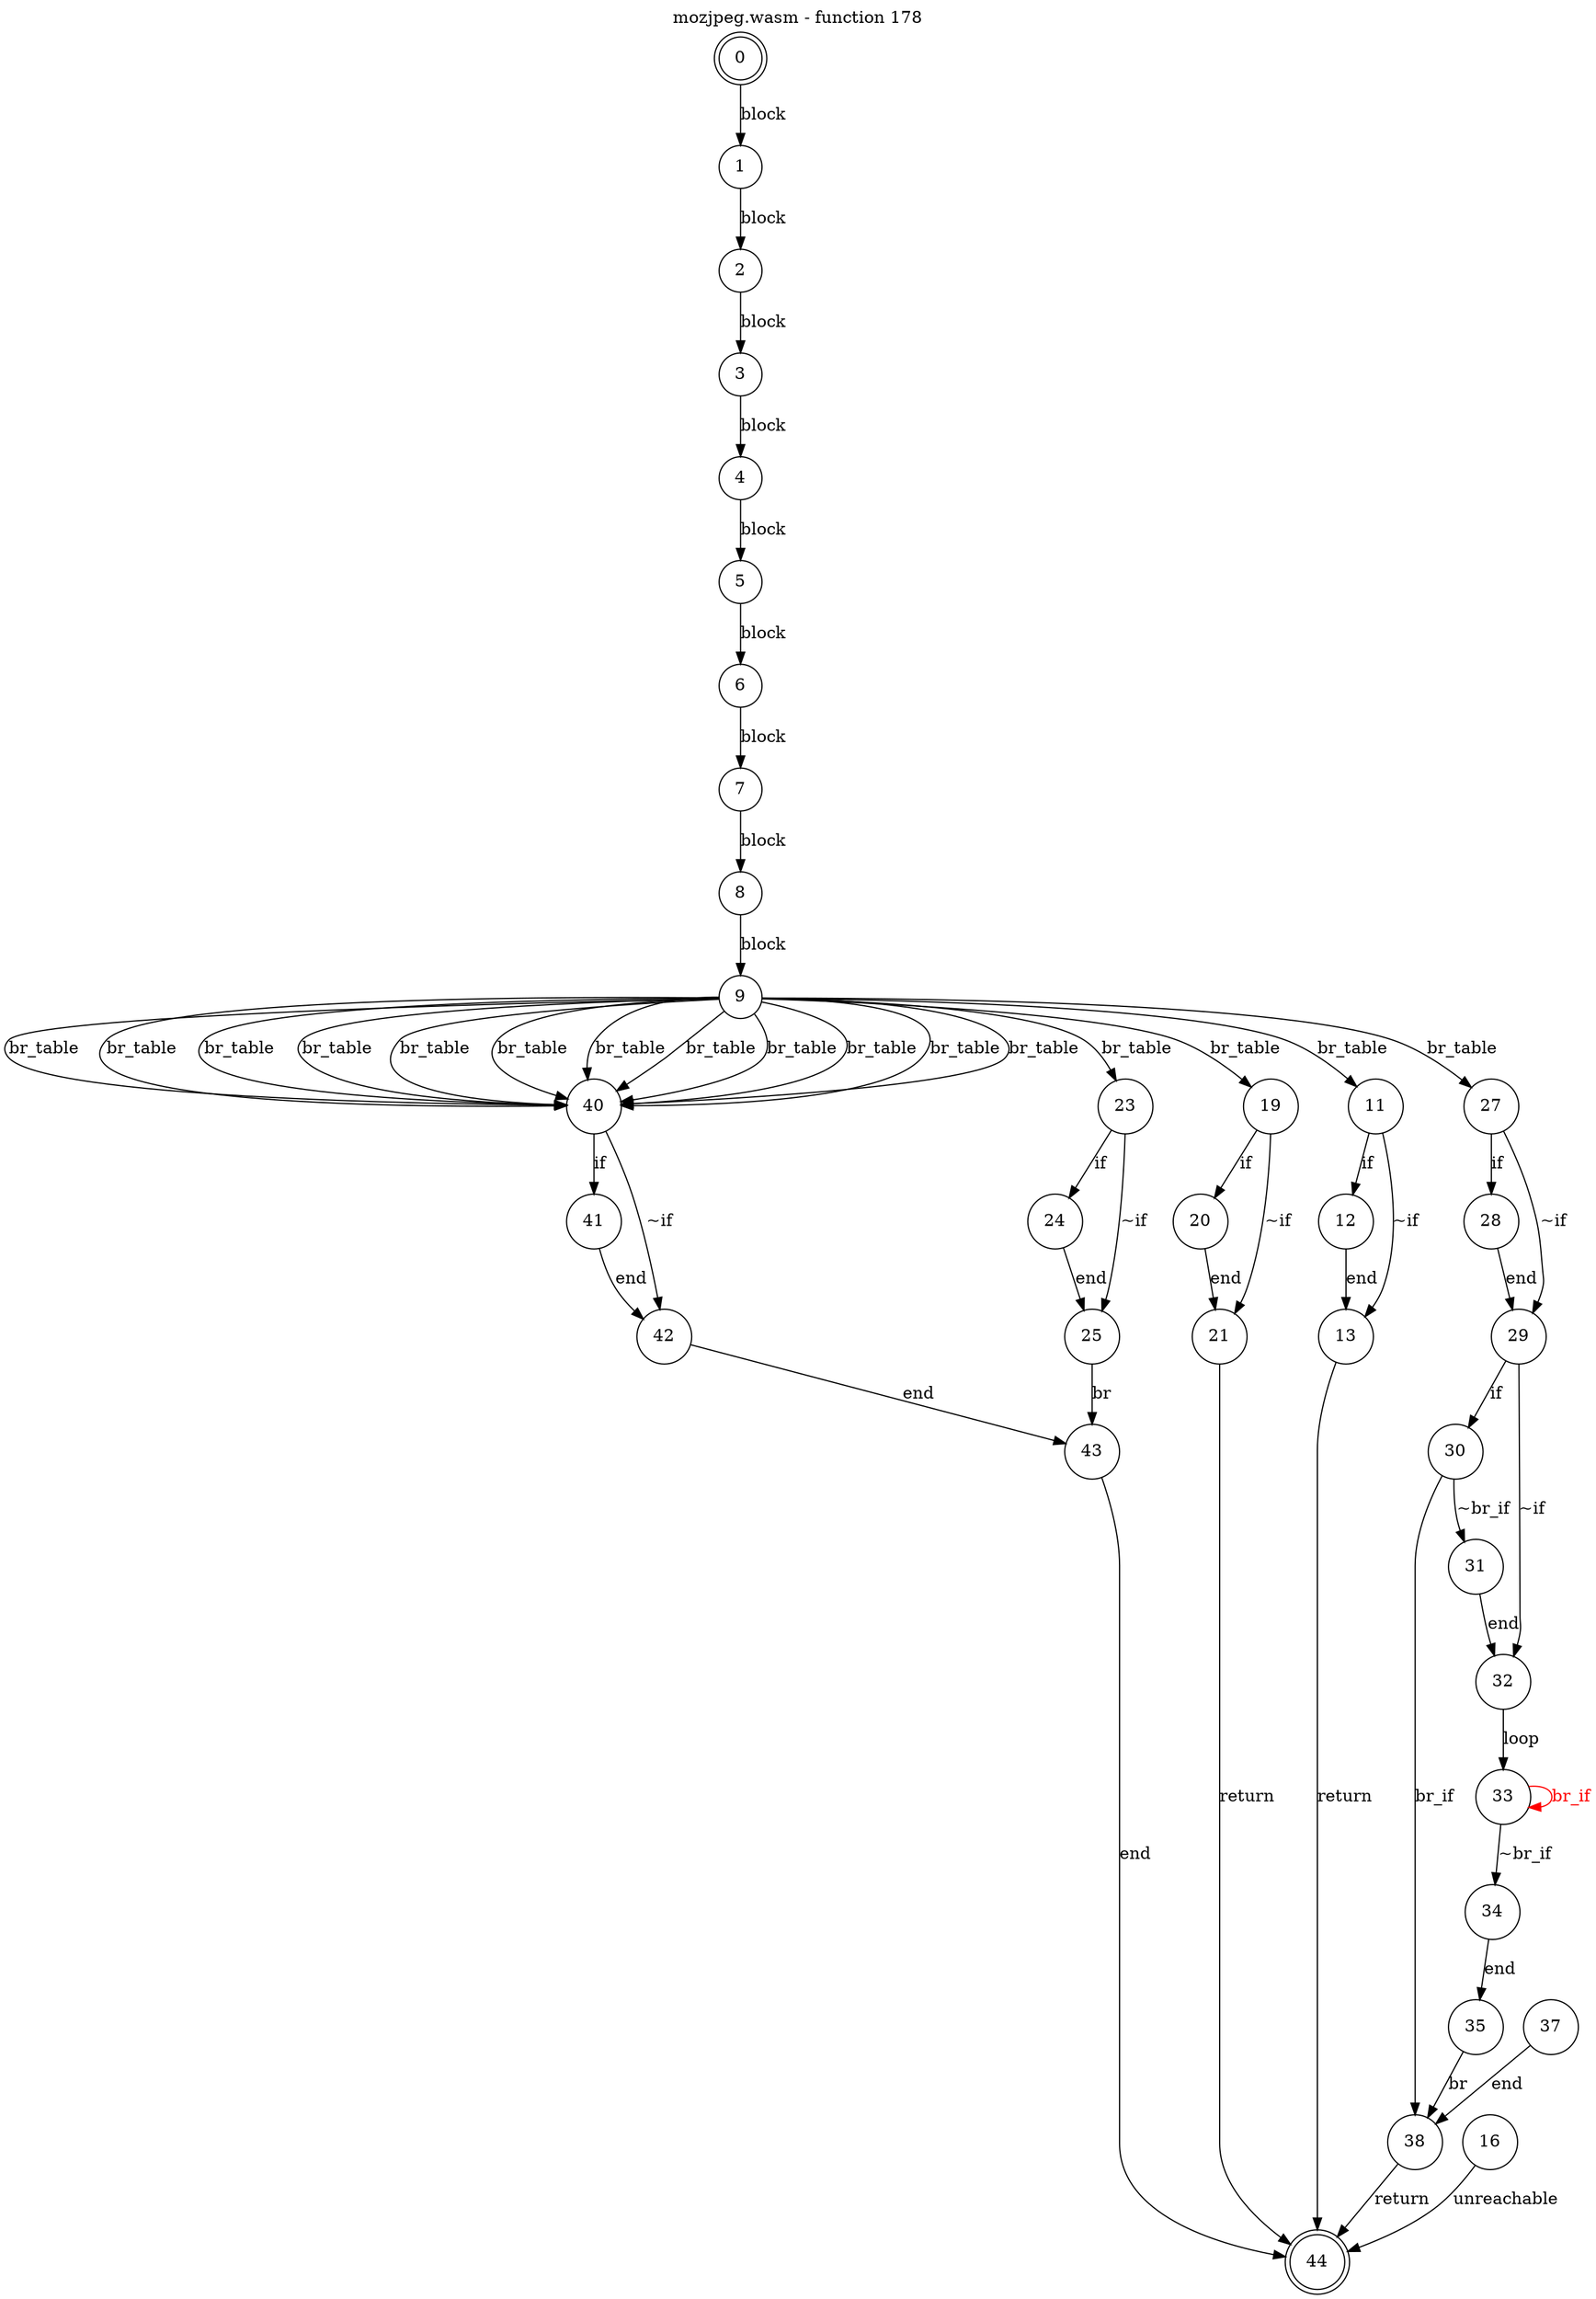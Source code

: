 digraph finite_state_machine {
    label = "mozjpeg.wasm - function 178"
    labelloc =  t
    labelfontsize = 16
    labelfontcolor = black
    labelfontname = "Helvetica"
    node [shape = doublecircle]; 0 44;
    node [shape = circle];
    0 -> 1[label="block"];
    1 -> 2[label="block"];
    2 -> 3[label="block"];
    3 -> 4[label="block"];
    4 -> 5[label="block"];
    5 -> 6[label="block"];
    6 -> 7[label="block"];
    7 -> 8[label="block"];
    8 -> 9[label="block"];
    9 -> 40[label="br_table"];
    9 -> 40[label="br_table"];
    9 -> 40[label="br_table"];
    9 -> 40[label="br_table"];
    9 -> 40[label="br_table"];
    9 -> 40[label="br_table"];
    9 -> 40[label="br_table"];
    9 -> 40[label="br_table"];
    9 -> 40[label="br_table"];
    9 -> 40[label="br_table"];
    9 -> 23[label="br_table"];
    9 -> 19[label="br_table"];
    9 -> 40[label="br_table"];
    9 -> 40[label="br_table"];
    9 -> 11[label="br_table"];
    9 -> 27[label="br_table"];
    11 -> 12[label="if"];
    11 -> 13[label="~if"];
    12 -> 13[label="end"];
    13 -> 44[label="return"];
    16 -> 44[label="unreachable"];
    19 -> 20[label="if"];
    19 -> 21[label="~if"];
    20 -> 21[label="end"];
    21 -> 44[label="return"];
    23 -> 24[label="if"];
    23 -> 25[label="~if"];
    24 -> 25[label="end"];
    25 -> 43[label="br"];
    27 -> 28[label="if"];
    27 -> 29[label="~if"];
    28 -> 29[label="end"];
    29 -> 30[label="if"];
    29 -> 32[label="~if"];
    30 -> 31[label="~br_if"];
    30 -> 38[label="br_if"];
    31 -> 32[label="end"];
    32 -> 33[label="loop"];
    33 -> 34[label="~br_if"];
    33 -> 33[color="red" fontcolor="red" label="br_if"];
    34 -> 35[label="end"];
    35 -> 38[label="br"];
    37 -> 38[label="end"];
    38 -> 44[label="return"];
    40 -> 41[label="if"];
    40 -> 42[label="~if"];
    41 -> 42[label="end"];
    42 -> 43[label="end"];
    43 -> 44[label="end"];
}
